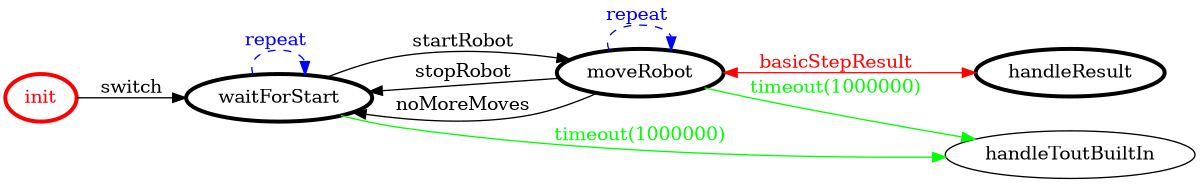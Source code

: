 /*
*
* A GraphViz DOT FSM description 
* Please use a GraphViz visualizer (like http://www.webgraphviz.com)
*  
*/

digraph finite_state_machine {
	rankdir=LR
	size="8,5"
	
	init [ color = red ][ fontcolor = red ][ penwidth = 3 ]
	handleResult [ color = black ][ fontcolor = black ][ penwidth = 3 ]
	moveRobot [ color = black ][ fontcolor = black ][ penwidth = 3 ]
	waitForStart [ color = black ][ fontcolor = black ][ penwidth = 3 ]
	
	moveRobot -> waitForStart [ label = "stopRobot" ][ color = black ][ fontcolor = black ]
	waitForStart -> handleToutBuiltIn [ label = "timeout(1000000)" ][ color = green ][ fontcolor = green ]
	moveRobot -> moveRobot [ label = "repeat "][ style = dashed ][ color = blue ][ fontcolor = blue ]
	moveRobot -> handleToutBuiltIn [ label = "timeout(1000000)" ][ color = green ][ fontcolor = green ]
	waitForStart -> moveRobot [ label = "startRobot" ][ color = black ][ fontcolor = black ]
	moveRobot -> waitForStart [ label = "noMoreMoves" ][ color = black ][ fontcolor = black ]
	waitForStart -> waitForStart [ label = "repeat "][ style = dashed ][ color = blue ][ fontcolor = blue ]
	init -> waitForStart [ label = "switch" ][ color = black ][ fontcolor = black ]
	moveRobot -> handleResult [ label = "basicStepResult" ][ color = red ][ fontcolor = red ][ dir = both ]
}
